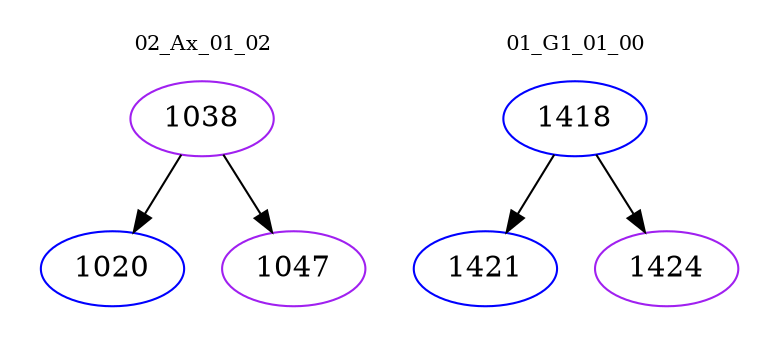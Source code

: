 digraph{
subgraph cluster_0 {
color = white
label = "02_Ax_01_02";
fontsize=10;
T0_1038 [label="1038", color="purple"]
T0_1038 -> T0_1020 [color="black"]
T0_1020 [label="1020", color="blue"]
T0_1038 -> T0_1047 [color="black"]
T0_1047 [label="1047", color="purple"]
}
subgraph cluster_1 {
color = white
label = "01_G1_01_00";
fontsize=10;
T1_1418 [label="1418", color="blue"]
T1_1418 -> T1_1421 [color="black"]
T1_1421 [label="1421", color="blue"]
T1_1418 -> T1_1424 [color="black"]
T1_1424 [label="1424", color="purple"]
}
}
